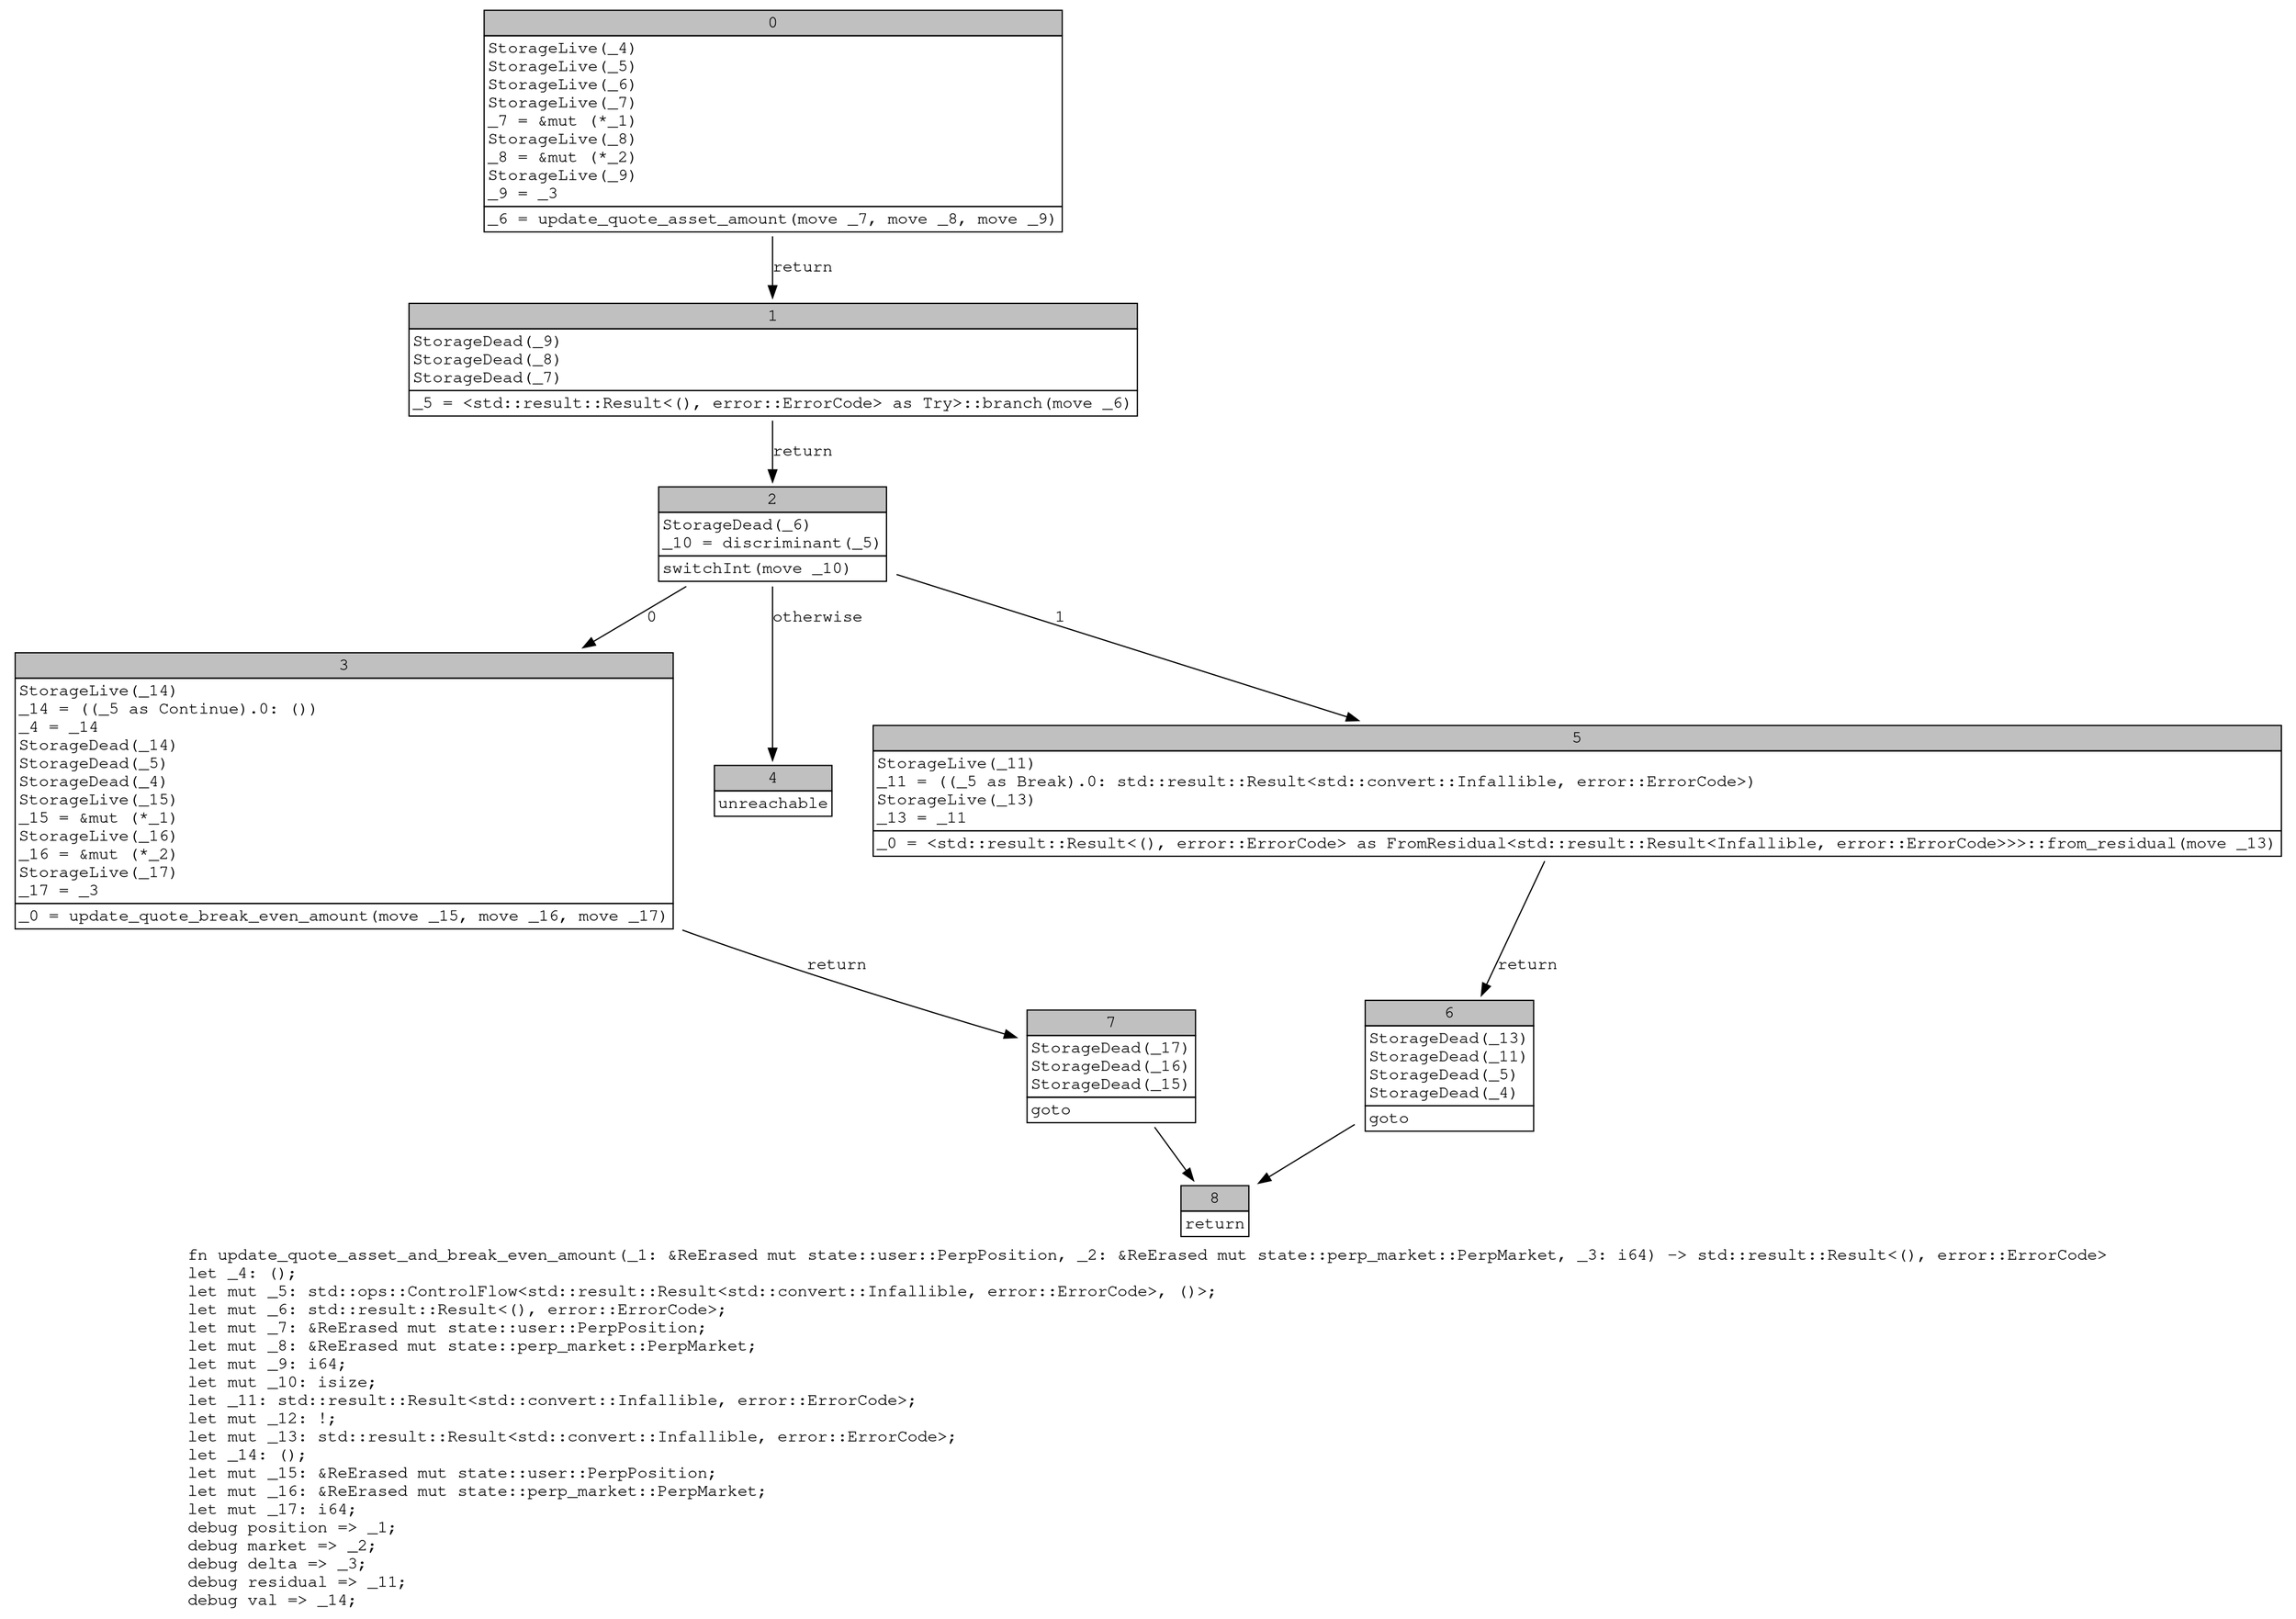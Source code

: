 digraph Mir_0_688 {
    graph [fontname="Courier, monospace"];
    node [fontname="Courier, monospace"];
    edge [fontname="Courier, monospace"];
    label=<fn update_quote_asset_and_break_even_amount(_1: &amp;ReErased mut state::user::PerpPosition, _2: &amp;ReErased mut state::perp_market::PerpMarket, _3: i64) -&gt; std::result::Result&lt;(), error::ErrorCode&gt;<br align="left"/>let _4: ();<br align="left"/>let mut _5: std::ops::ControlFlow&lt;std::result::Result&lt;std::convert::Infallible, error::ErrorCode&gt;, ()&gt;;<br align="left"/>let mut _6: std::result::Result&lt;(), error::ErrorCode&gt;;<br align="left"/>let mut _7: &amp;ReErased mut state::user::PerpPosition;<br align="left"/>let mut _8: &amp;ReErased mut state::perp_market::PerpMarket;<br align="left"/>let mut _9: i64;<br align="left"/>let mut _10: isize;<br align="left"/>let _11: std::result::Result&lt;std::convert::Infallible, error::ErrorCode&gt;;<br align="left"/>let mut _12: !;<br align="left"/>let mut _13: std::result::Result&lt;std::convert::Infallible, error::ErrorCode&gt;;<br align="left"/>let _14: ();<br align="left"/>let mut _15: &amp;ReErased mut state::user::PerpPosition;<br align="left"/>let mut _16: &amp;ReErased mut state::perp_market::PerpMarket;<br align="left"/>let mut _17: i64;<br align="left"/>debug position =&gt; _1;<br align="left"/>debug market =&gt; _2;<br align="left"/>debug delta =&gt; _3;<br align="left"/>debug residual =&gt; _11;<br align="left"/>debug val =&gt; _14;<br align="left"/>>;
    bb0__0_688 [shape="none", label=<<table border="0" cellborder="1" cellspacing="0"><tr><td bgcolor="gray" align="center" colspan="1">0</td></tr><tr><td align="left" balign="left">StorageLive(_4)<br/>StorageLive(_5)<br/>StorageLive(_6)<br/>StorageLive(_7)<br/>_7 = &amp;mut (*_1)<br/>StorageLive(_8)<br/>_8 = &amp;mut (*_2)<br/>StorageLive(_9)<br/>_9 = _3<br/></td></tr><tr><td align="left">_6 = update_quote_asset_amount(move _7, move _8, move _9)</td></tr></table>>];
    bb1__0_688 [shape="none", label=<<table border="0" cellborder="1" cellspacing="0"><tr><td bgcolor="gray" align="center" colspan="1">1</td></tr><tr><td align="left" balign="left">StorageDead(_9)<br/>StorageDead(_8)<br/>StorageDead(_7)<br/></td></tr><tr><td align="left">_5 = &lt;std::result::Result&lt;(), error::ErrorCode&gt; as Try&gt;::branch(move _6)</td></tr></table>>];
    bb2__0_688 [shape="none", label=<<table border="0" cellborder="1" cellspacing="0"><tr><td bgcolor="gray" align="center" colspan="1">2</td></tr><tr><td align="left" balign="left">StorageDead(_6)<br/>_10 = discriminant(_5)<br/></td></tr><tr><td align="left">switchInt(move _10)</td></tr></table>>];
    bb3__0_688 [shape="none", label=<<table border="0" cellborder="1" cellspacing="0"><tr><td bgcolor="gray" align="center" colspan="1">3</td></tr><tr><td align="left" balign="left">StorageLive(_14)<br/>_14 = ((_5 as Continue).0: ())<br/>_4 = _14<br/>StorageDead(_14)<br/>StorageDead(_5)<br/>StorageDead(_4)<br/>StorageLive(_15)<br/>_15 = &amp;mut (*_1)<br/>StorageLive(_16)<br/>_16 = &amp;mut (*_2)<br/>StorageLive(_17)<br/>_17 = _3<br/></td></tr><tr><td align="left">_0 = update_quote_break_even_amount(move _15, move _16, move _17)</td></tr></table>>];
    bb4__0_688 [shape="none", label=<<table border="0" cellborder="1" cellspacing="0"><tr><td bgcolor="gray" align="center" colspan="1">4</td></tr><tr><td align="left">unreachable</td></tr></table>>];
    bb5__0_688 [shape="none", label=<<table border="0" cellborder="1" cellspacing="0"><tr><td bgcolor="gray" align="center" colspan="1">5</td></tr><tr><td align="left" balign="left">StorageLive(_11)<br/>_11 = ((_5 as Break).0: std::result::Result&lt;std::convert::Infallible, error::ErrorCode&gt;)<br/>StorageLive(_13)<br/>_13 = _11<br/></td></tr><tr><td align="left">_0 = &lt;std::result::Result&lt;(), error::ErrorCode&gt; as FromResidual&lt;std::result::Result&lt;Infallible, error::ErrorCode&gt;&gt;&gt;::from_residual(move _13)</td></tr></table>>];
    bb6__0_688 [shape="none", label=<<table border="0" cellborder="1" cellspacing="0"><tr><td bgcolor="gray" align="center" colspan="1">6</td></tr><tr><td align="left" balign="left">StorageDead(_13)<br/>StorageDead(_11)<br/>StorageDead(_5)<br/>StorageDead(_4)<br/></td></tr><tr><td align="left">goto</td></tr></table>>];
    bb7__0_688 [shape="none", label=<<table border="0" cellborder="1" cellspacing="0"><tr><td bgcolor="gray" align="center" colspan="1">7</td></tr><tr><td align="left" balign="left">StorageDead(_17)<br/>StorageDead(_16)<br/>StorageDead(_15)<br/></td></tr><tr><td align="left">goto</td></tr></table>>];
    bb8__0_688 [shape="none", label=<<table border="0" cellborder="1" cellspacing="0"><tr><td bgcolor="gray" align="center" colspan="1">8</td></tr><tr><td align="left">return</td></tr></table>>];
    bb0__0_688 -> bb1__0_688 [label="return"];
    bb1__0_688 -> bb2__0_688 [label="return"];
    bb2__0_688 -> bb3__0_688 [label="0"];
    bb2__0_688 -> bb5__0_688 [label="1"];
    bb2__0_688 -> bb4__0_688 [label="otherwise"];
    bb3__0_688 -> bb7__0_688 [label="return"];
    bb5__0_688 -> bb6__0_688 [label="return"];
    bb6__0_688 -> bb8__0_688 [label=""];
    bb7__0_688 -> bb8__0_688 [label=""];
}
